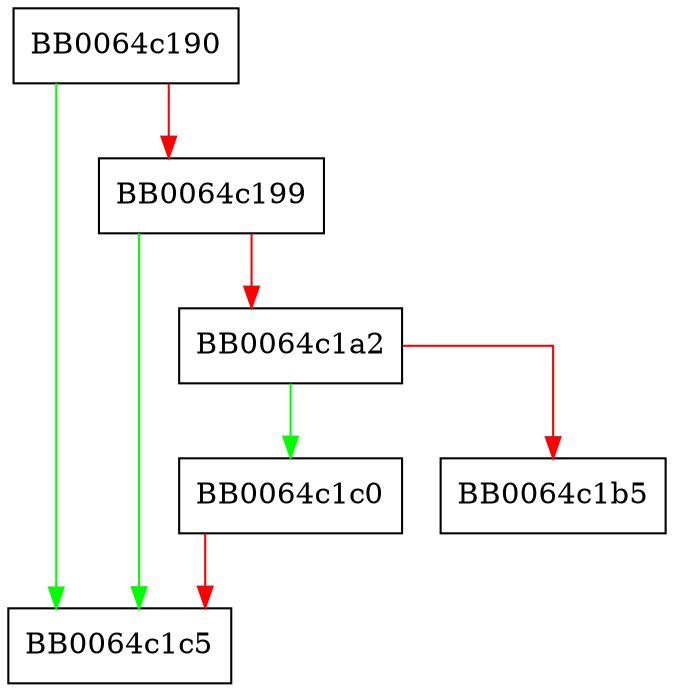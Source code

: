 digraph destruct_loader {
  node [shape="box"];
  graph [splines=ortho];
  BB0064c190 -> BB0064c1c5 [color="green"];
  BB0064c190 -> BB0064c199 [color="red"];
  BB0064c199 -> BB0064c1c5 [color="green"];
  BB0064c199 -> BB0064c1a2 [color="red"];
  BB0064c1a2 -> BB0064c1c0 [color="green"];
  BB0064c1a2 -> BB0064c1b5 [color="red"];
  BB0064c1c0 -> BB0064c1c5 [color="red"];
}